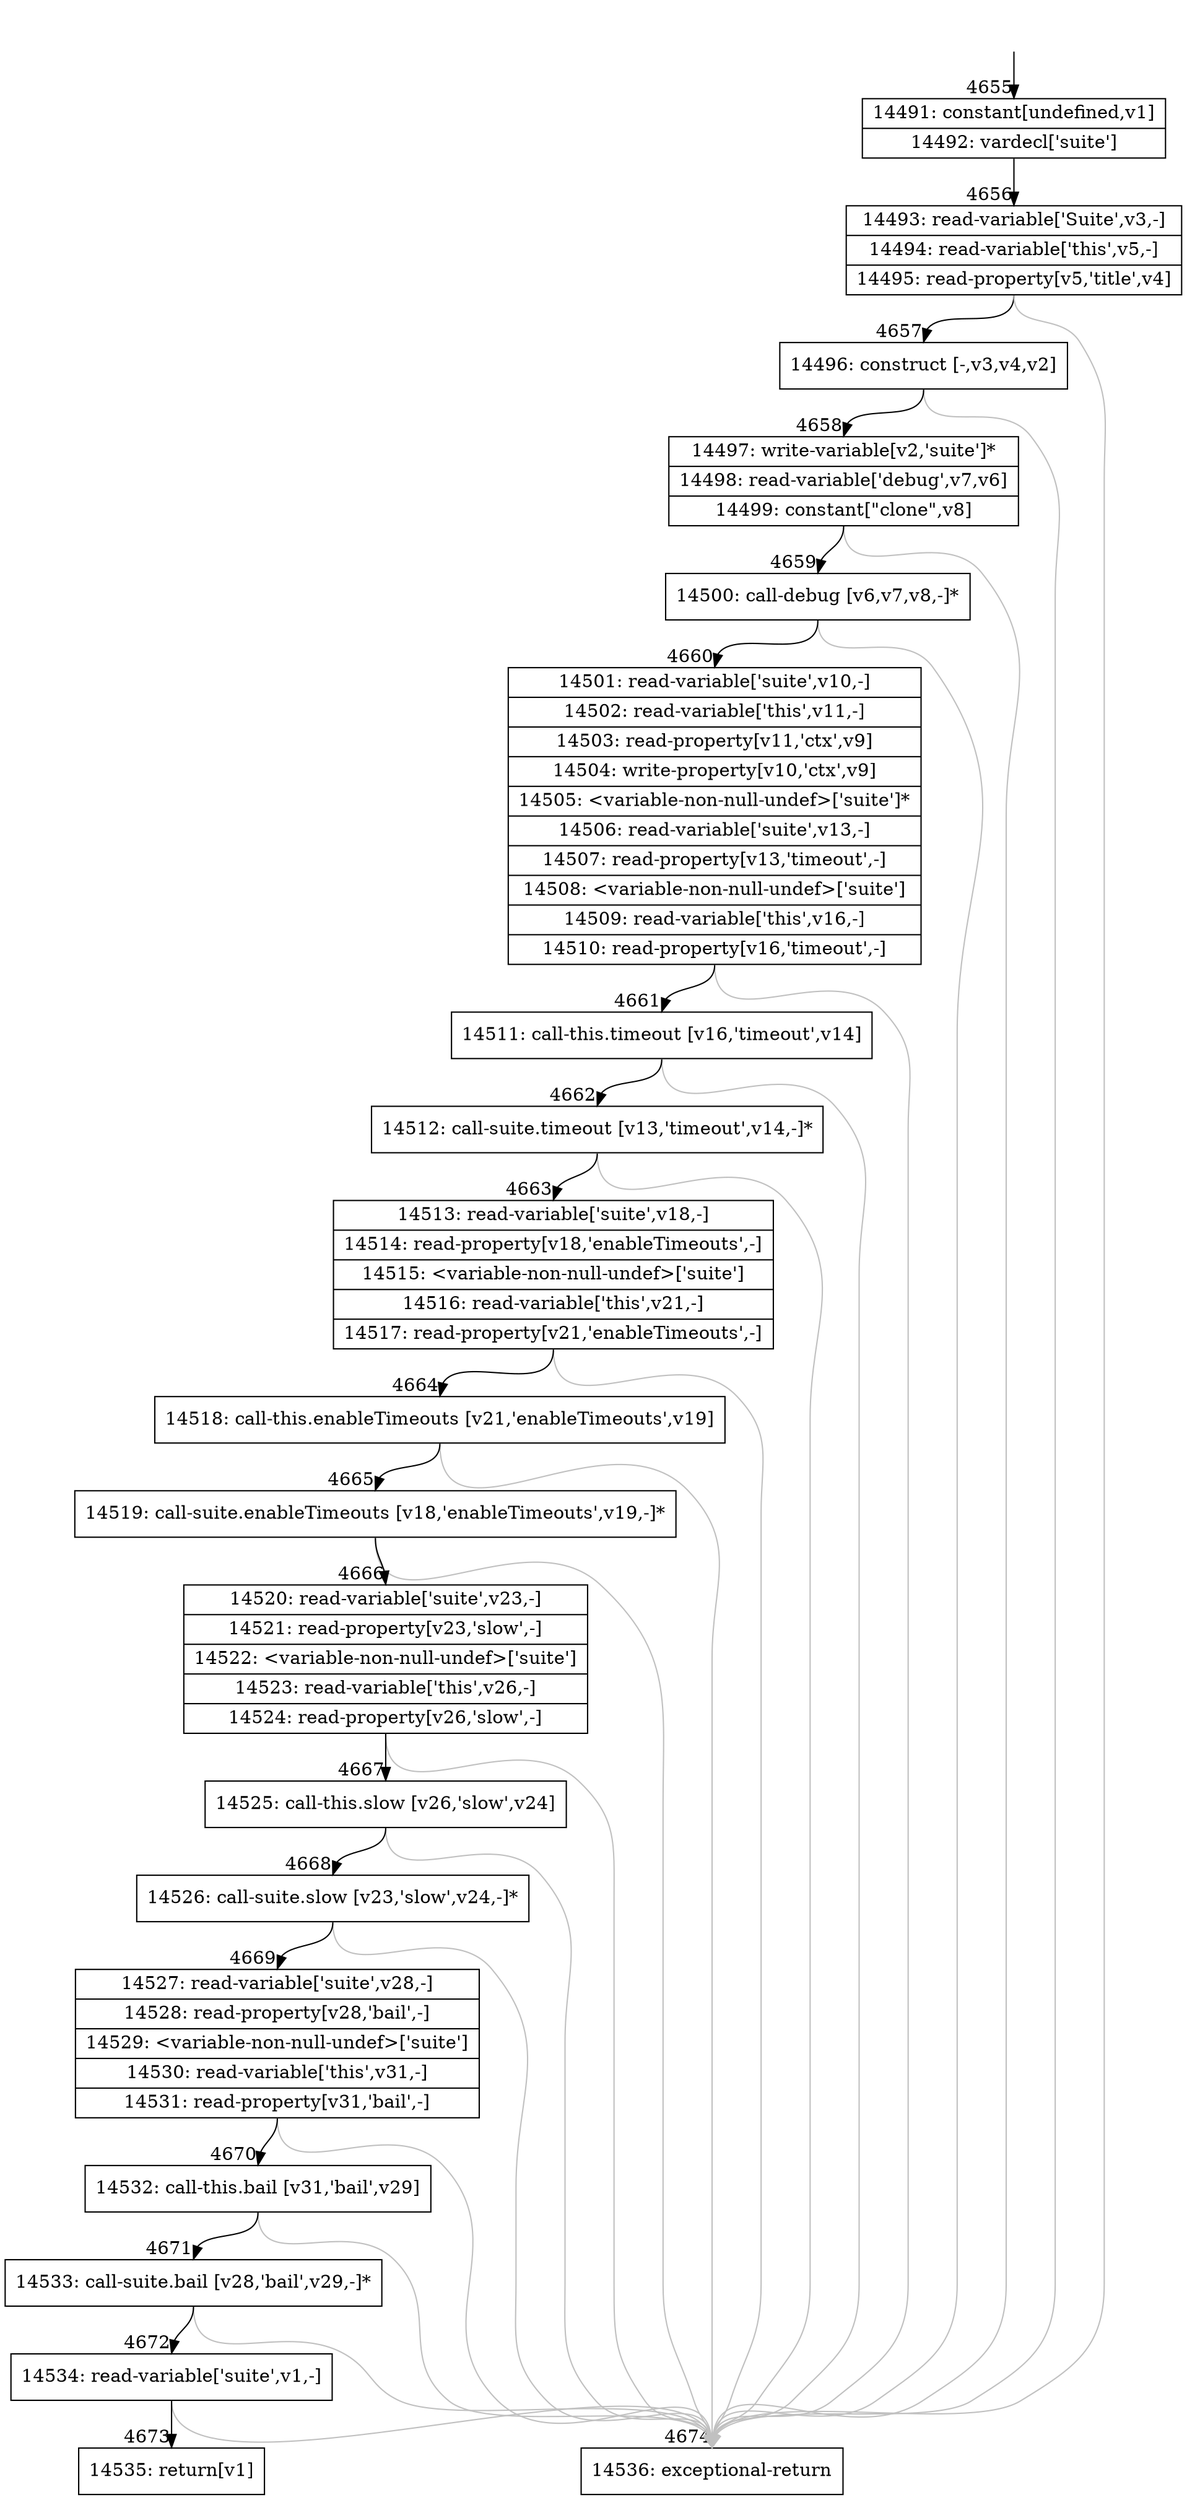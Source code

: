 digraph {
rankdir="TD"
BB_entry416[shape=none,label=""];
BB_entry416 -> BB4655 [tailport=s, headport=n, headlabel="    4655"]
BB4655 [shape=record label="{14491: constant[undefined,v1]|14492: vardecl['suite']}" ] 
BB4655 -> BB4656 [tailport=s, headport=n, headlabel="      4656"]
BB4656 [shape=record label="{14493: read-variable['Suite',v3,-]|14494: read-variable['this',v5,-]|14495: read-property[v5,'title',v4]}" ] 
BB4656 -> BB4657 [tailport=s, headport=n, headlabel="      4657"]
BB4656 -> BB4674 [tailport=s, headport=n, color=gray, headlabel="      4674"]
BB4657 [shape=record label="{14496: construct [-,v3,v4,v2]}" ] 
BB4657 -> BB4658 [tailport=s, headport=n, headlabel="      4658"]
BB4657 -> BB4674 [tailport=s, headport=n, color=gray]
BB4658 [shape=record label="{14497: write-variable[v2,'suite']*|14498: read-variable['debug',v7,v6]|14499: constant[\"clone\",v8]}" ] 
BB4658 -> BB4659 [tailport=s, headport=n, headlabel="      4659"]
BB4658 -> BB4674 [tailport=s, headport=n, color=gray]
BB4659 [shape=record label="{14500: call-debug [v6,v7,v8,-]*}" ] 
BB4659 -> BB4660 [tailport=s, headport=n, headlabel="      4660"]
BB4659 -> BB4674 [tailport=s, headport=n, color=gray]
BB4660 [shape=record label="{14501: read-variable['suite',v10,-]|14502: read-variable['this',v11,-]|14503: read-property[v11,'ctx',v9]|14504: write-property[v10,'ctx',v9]|14505: \<variable-non-null-undef\>['suite']*|14506: read-variable['suite',v13,-]|14507: read-property[v13,'timeout',-]|14508: \<variable-non-null-undef\>['suite']|14509: read-variable['this',v16,-]|14510: read-property[v16,'timeout',-]}" ] 
BB4660 -> BB4661 [tailport=s, headport=n, headlabel="      4661"]
BB4660 -> BB4674 [tailport=s, headport=n, color=gray]
BB4661 [shape=record label="{14511: call-this.timeout [v16,'timeout',v14]}" ] 
BB4661 -> BB4662 [tailport=s, headport=n, headlabel="      4662"]
BB4661 -> BB4674 [tailport=s, headport=n, color=gray]
BB4662 [shape=record label="{14512: call-suite.timeout [v13,'timeout',v14,-]*}" ] 
BB4662 -> BB4663 [tailport=s, headport=n, headlabel="      4663"]
BB4662 -> BB4674 [tailport=s, headport=n, color=gray]
BB4663 [shape=record label="{14513: read-variable['suite',v18,-]|14514: read-property[v18,'enableTimeouts',-]|14515: \<variable-non-null-undef\>['suite']|14516: read-variable['this',v21,-]|14517: read-property[v21,'enableTimeouts',-]}" ] 
BB4663 -> BB4664 [tailport=s, headport=n, headlabel="      4664"]
BB4663 -> BB4674 [tailport=s, headport=n, color=gray]
BB4664 [shape=record label="{14518: call-this.enableTimeouts [v21,'enableTimeouts',v19]}" ] 
BB4664 -> BB4665 [tailport=s, headport=n, headlabel="      4665"]
BB4664 -> BB4674 [tailport=s, headport=n, color=gray]
BB4665 [shape=record label="{14519: call-suite.enableTimeouts [v18,'enableTimeouts',v19,-]*}" ] 
BB4665 -> BB4666 [tailport=s, headport=n, headlabel="      4666"]
BB4665 -> BB4674 [tailport=s, headport=n, color=gray]
BB4666 [shape=record label="{14520: read-variable['suite',v23,-]|14521: read-property[v23,'slow',-]|14522: \<variable-non-null-undef\>['suite']|14523: read-variable['this',v26,-]|14524: read-property[v26,'slow',-]}" ] 
BB4666 -> BB4667 [tailport=s, headport=n, headlabel="      4667"]
BB4666 -> BB4674 [tailport=s, headport=n, color=gray]
BB4667 [shape=record label="{14525: call-this.slow [v26,'slow',v24]}" ] 
BB4667 -> BB4668 [tailport=s, headport=n, headlabel="      4668"]
BB4667 -> BB4674 [tailport=s, headport=n, color=gray]
BB4668 [shape=record label="{14526: call-suite.slow [v23,'slow',v24,-]*}" ] 
BB4668 -> BB4669 [tailport=s, headport=n, headlabel="      4669"]
BB4668 -> BB4674 [tailport=s, headport=n, color=gray]
BB4669 [shape=record label="{14527: read-variable['suite',v28,-]|14528: read-property[v28,'bail',-]|14529: \<variable-non-null-undef\>['suite']|14530: read-variable['this',v31,-]|14531: read-property[v31,'bail',-]}" ] 
BB4669 -> BB4670 [tailport=s, headport=n, headlabel="      4670"]
BB4669 -> BB4674 [tailport=s, headport=n, color=gray]
BB4670 [shape=record label="{14532: call-this.bail [v31,'bail',v29]}" ] 
BB4670 -> BB4671 [tailport=s, headport=n, headlabel="      4671"]
BB4670 -> BB4674 [tailport=s, headport=n, color=gray]
BB4671 [shape=record label="{14533: call-suite.bail [v28,'bail',v29,-]*}" ] 
BB4671 -> BB4672 [tailport=s, headport=n, headlabel="      4672"]
BB4671 -> BB4674 [tailport=s, headport=n, color=gray]
BB4672 [shape=record label="{14534: read-variable['suite',v1,-]}" ] 
BB4672 -> BB4673 [tailport=s, headport=n, headlabel="      4673"]
BB4672 -> BB4674 [tailport=s, headport=n, color=gray]
BB4673 [shape=record label="{14535: return[v1]}" ] 
BB4674 [shape=record label="{14536: exceptional-return}" ] 
//#$~ 5397
}
